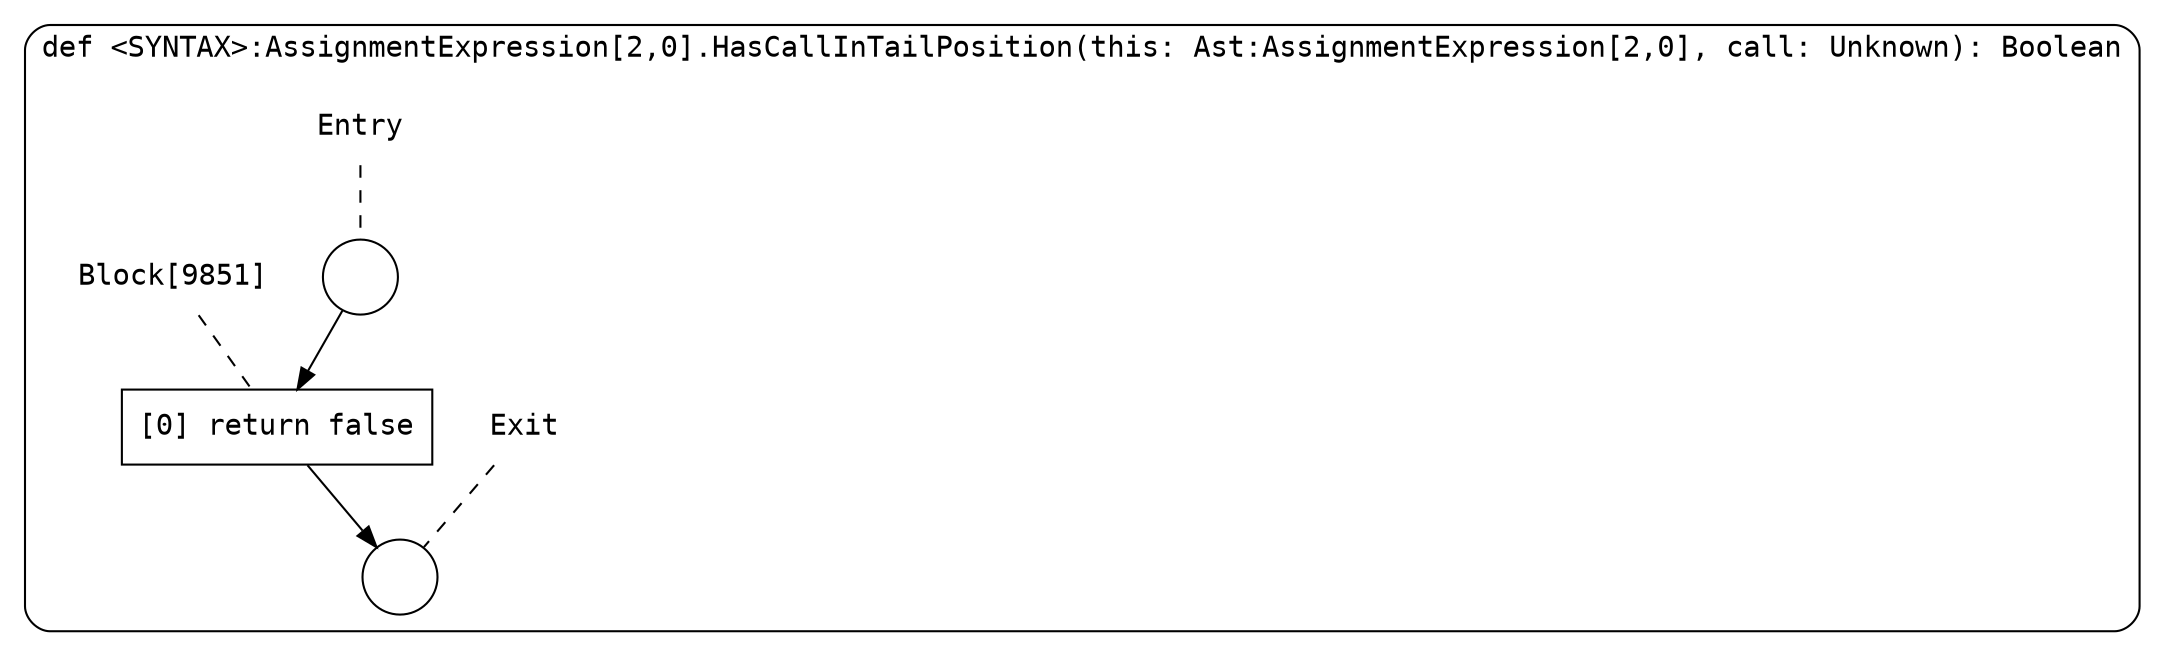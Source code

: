 digraph {
  graph [fontname = "Consolas"]
  node [fontname = "Consolas"]
  edge [fontname = "Consolas"]
  subgraph cluster1778 {
    label = "def <SYNTAX>:AssignmentExpression[2,0].HasCallInTailPosition(this: Ast:AssignmentExpression[2,0], call: Unknown): Boolean"
    style = rounded
    cluster1778_entry_name [shape=none, label=<<font color="black">Entry</font>>]
    cluster1778_entry_name -> cluster1778_entry [arrowhead=none, color="black", style=dashed]
    cluster1778_entry [shape=circle label=" " color="black" fillcolor="white" style=filled]
    cluster1778_entry -> node9851 [color="black"]
    cluster1778_exit_name [shape=none, label=<<font color="black">Exit</font>>]
    cluster1778_exit_name -> cluster1778_exit [arrowhead=none, color="black", style=dashed]
    cluster1778_exit [shape=circle label=" " color="black" fillcolor="white" style=filled]
    node9851_name [shape=none, label=<<font color="black">Block[9851]</font>>]
    node9851_name -> node9851 [arrowhead=none, color="black", style=dashed]
    node9851 [shape=box, label=<<font color="black">[0] return false<BR ALIGN="LEFT"/></font>> color="black" fillcolor="white", style=filled]
    node9851 -> cluster1778_exit [color="black"]
  }
}